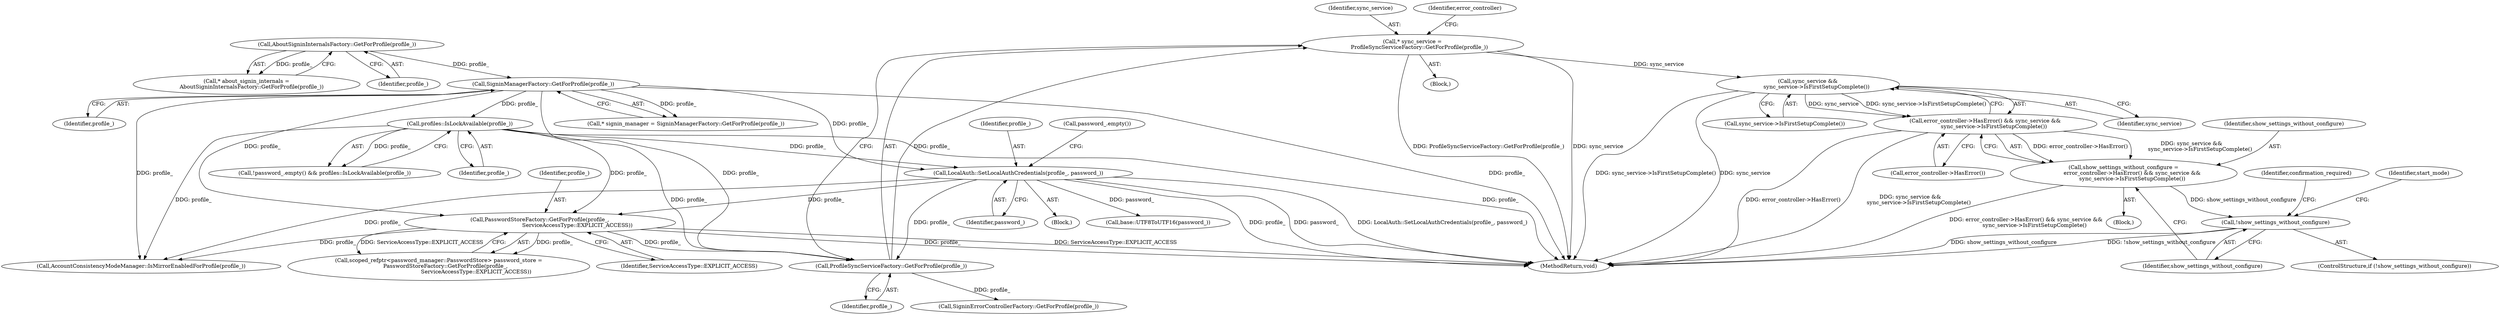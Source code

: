 digraph "0_Chrome_282f53ffdc3b1902da86f6a0791af736837efbf8_8@pointer" {
"1000251" [label="(Call,* sync_service =\n        ProfileSyncServiceFactory::GetForProfile(profile_))"];
"1000253" [label="(Call,ProfileSyncServiceFactory::GetForProfile(profile_))"];
"1000186" [label="(Call,PasswordStoreFactory::GetForProfile(profile_,\n                                            ServiceAccessType::EXPLICIT_ACCESS))"];
"1000170" [label="(Call,profiles::IsLockAvailable(profile_))"];
"1000146" [label="(Call,SigninManagerFactory::GetForProfile(profile_))"];
"1000123" [label="(Call,AboutSigninInternalsFactory::GetForProfile(profile_))"];
"1000173" [label="(Call,LocalAuth::SetLocalAuthCredentials(profile_, password_))"];
"1000276" [label="(Call,sync_service &&\n          sync_service->IsFirstSetupComplete())"];
"1000274" [label="(Call,error_controller->HasError() && sync_service &&\n          sync_service->IsFirstSetupComplete())"];
"1000272" [label="(Call,show_settings_without_configure =\n          error_controller->HasError() && sync_service &&\n          sync_service->IsFirstSetupComplete())"];
"1000280" [label="(Call,!show_settings_without_configure)"];
"1000197" [label="(Call,base::UTF8ToUTF16(password_))"];
"1000281" [label="(Identifier,show_settings_without_configure)"];
"1000146" [label="(Call,SigninManagerFactory::GetForProfile(profile_))"];
"1000273" [label="(Identifier,show_settings_without_configure)"];
"1000254" [label="(Identifier,profile_)"];
"1000276" [label="(Call,sync_service &&\n          sync_service->IsFirstSetupComplete())"];
"1000275" [label="(Call,error_controller->HasError())"];
"1000280" [label="(Call,!show_settings_without_configure)"];
"1000251" [label="(Call,* sync_service =\n        ProfileSyncServiceFactory::GetForProfile(profile_))"];
"1000174" [label="(Identifier,profile_)"];
"1000227" [label="(Call,AccountConsistencyModeManager::IsMirrorEnabledForProfile(profile_))"];
"1000170" [label="(Call,profiles::IsLockAvailable(profile_))"];
"1000180" [label="(Call,scoped_refptr<password_manager::PasswordStore> password_store =\n        PasswordStoreFactory::GetForProfile(profile_,\n                                            ServiceAccessType::EXPLICIT_ACCESS))"];
"1000274" [label="(Call,error_controller->HasError() && sync_service &&\n          sync_service->IsFirstSetupComplete())"];
"1000144" [label="(Call,* signin_manager = SigninManagerFactory::GetForProfile(profile_))"];
"1000270" [label="(Block,)"];
"1000187" [label="(Identifier,profile_)"];
"1000173" [label="(Call,LocalAuth::SetLocalAuthCredentials(profile_, password_))"];
"1000147" [label="(Identifier,profile_)"];
"1000249" [label="(Block,)"];
"1000252" [label="(Identifier,sync_service)"];
"1000279" [label="(ControlStructure,if (!show_settings_without_configure))"];
"1000283" [label="(Identifier,start_mode)"];
"1000186" [label="(Call,PasswordStoreFactory::GetForProfile(profile_,\n                                            ServiceAccessType::EXPLICIT_ACCESS))"];
"1000287" [label="(Identifier,confirmation_required)"];
"1000171" [label="(Identifier,profile_)"];
"1000253" [label="(Call,ProfileSyncServiceFactory::GetForProfile(profile_))"];
"1000178" [label="(Call,password_.empty())"];
"1000278" [label="(Call,sync_service->IsFirstSetupComplete())"];
"1000167" [label="(Call,!password_.empty() && profiles::IsLockAvailable(profile_))"];
"1000121" [label="(Call,* about_signin_internals =\n      AboutSigninInternalsFactory::GetForProfile(profile_))"];
"1000188" [label="(Identifier,ServiceAccessType::EXPLICIT_ACCESS)"];
"1000123" [label="(Call,AboutSigninInternalsFactory::GetForProfile(profile_))"];
"1000317" [label="(MethodReturn,void)"];
"1000175" [label="(Identifier,password_)"];
"1000277" [label="(Identifier,sync_service)"];
"1000124" [label="(Identifier,profile_)"];
"1000272" [label="(Call,show_settings_without_configure =\n          error_controller->HasError() && sync_service &&\n          sync_service->IsFirstSetupComplete())"];
"1000257" [label="(Identifier,error_controller)"];
"1000258" [label="(Call,SigninErrorControllerFactory::GetForProfile(profile_))"];
"1000172" [label="(Block,)"];
"1000251" -> "1000249"  [label="AST: "];
"1000251" -> "1000253"  [label="CFG: "];
"1000252" -> "1000251"  [label="AST: "];
"1000253" -> "1000251"  [label="AST: "];
"1000257" -> "1000251"  [label="CFG: "];
"1000251" -> "1000317"  [label="DDG: ProfileSyncServiceFactory::GetForProfile(profile_)"];
"1000251" -> "1000317"  [label="DDG: sync_service"];
"1000253" -> "1000251"  [label="DDG: profile_"];
"1000251" -> "1000276"  [label="DDG: sync_service"];
"1000253" -> "1000254"  [label="CFG: "];
"1000254" -> "1000253"  [label="AST: "];
"1000186" -> "1000253"  [label="DDG: profile_"];
"1000170" -> "1000253"  [label="DDG: profile_"];
"1000146" -> "1000253"  [label="DDG: profile_"];
"1000173" -> "1000253"  [label="DDG: profile_"];
"1000253" -> "1000258"  [label="DDG: profile_"];
"1000186" -> "1000180"  [label="AST: "];
"1000186" -> "1000188"  [label="CFG: "];
"1000187" -> "1000186"  [label="AST: "];
"1000188" -> "1000186"  [label="AST: "];
"1000180" -> "1000186"  [label="CFG: "];
"1000186" -> "1000317"  [label="DDG: ServiceAccessType::EXPLICIT_ACCESS"];
"1000186" -> "1000317"  [label="DDG: profile_"];
"1000186" -> "1000180"  [label="DDG: profile_"];
"1000186" -> "1000180"  [label="DDG: ServiceAccessType::EXPLICIT_ACCESS"];
"1000170" -> "1000186"  [label="DDG: profile_"];
"1000146" -> "1000186"  [label="DDG: profile_"];
"1000173" -> "1000186"  [label="DDG: profile_"];
"1000186" -> "1000227"  [label="DDG: profile_"];
"1000170" -> "1000167"  [label="AST: "];
"1000170" -> "1000171"  [label="CFG: "];
"1000171" -> "1000170"  [label="AST: "];
"1000167" -> "1000170"  [label="CFG: "];
"1000170" -> "1000317"  [label="DDG: profile_"];
"1000170" -> "1000167"  [label="DDG: profile_"];
"1000146" -> "1000170"  [label="DDG: profile_"];
"1000170" -> "1000173"  [label="DDG: profile_"];
"1000170" -> "1000227"  [label="DDG: profile_"];
"1000146" -> "1000144"  [label="AST: "];
"1000146" -> "1000147"  [label="CFG: "];
"1000147" -> "1000146"  [label="AST: "];
"1000144" -> "1000146"  [label="CFG: "];
"1000146" -> "1000317"  [label="DDG: profile_"];
"1000146" -> "1000144"  [label="DDG: profile_"];
"1000123" -> "1000146"  [label="DDG: profile_"];
"1000146" -> "1000173"  [label="DDG: profile_"];
"1000146" -> "1000227"  [label="DDG: profile_"];
"1000123" -> "1000121"  [label="AST: "];
"1000123" -> "1000124"  [label="CFG: "];
"1000124" -> "1000123"  [label="AST: "];
"1000121" -> "1000123"  [label="CFG: "];
"1000123" -> "1000121"  [label="DDG: profile_"];
"1000173" -> "1000172"  [label="AST: "];
"1000173" -> "1000175"  [label="CFG: "];
"1000174" -> "1000173"  [label="AST: "];
"1000175" -> "1000173"  [label="AST: "];
"1000178" -> "1000173"  [label="CFG: "];
"1000173" -> "1000317"  [label="DDG: LocalAuth::SetLocalAuthCredentials(profile_, password_)"];
"1000173" -> "1000317"  [label="DDG: profile_"];
"1000173" -> "1000317"  [label="DDG: password_"];
"1000173" -> "1000197"  [label="DDG: password_"];
"1000173" -> "1000227"  [label="DDG: profile_"];
"1000276" -> "1000274"  [label="AST: "];
"1000276" -> "1000277"  [label="CFG: "];
"1000276" -> "1000278"  [label="CFG: "];
"1000277" -> "1000276"  [label="AST: "];
"1000278" -> "1000276"  [label="AST: "];
"1000274" -> "1000276"  [label="CFG: "];
"1000276" -> "1000317"  [label="DDG: sync_service->IsFirstSetupComplete()"];
"1000276" -> "1000317"  [label="DDG: sync_service"];
"1000276" -> "1000274"  [label="DDG: sync_service"];
"1000276" -> "1000274"  [label="DDG: sync_service->IsFirstSetupComplete()"];
"1000274" -> "1000272"  [label="AST: "];
"1000274" -> "1000275"  [label="CFG: "];
"1000275" -> "1000274"  [label="AST: "];
"1000272" -> "1000274"  [label="CFG: "];
"1000274" -> "1000317"  [label="DDG: error_controller->HasError()"];
"1000274" -> "1000317"  [label="DDG: sync_service &&\n          sync_service->IsFirstSetupComplete()"];
"1000274" -> "1000272"  [label="DDG: error_controller->HasError()"];
"1000274" -> "1000272"  [label="DDG: sync_service &&\n          sync_service->IsFirstSetupComplete()"];
"1000272" -> "1000270"  [label="AST: "];
"1000273" -> "1000272"  [label="AST: "];
"1000281" -> "1000272"  [label="CFG: "];
"1000272" -> "1000317"  [label="DDG: error_controller->HasError() && sync_service &&\n          sync_service->IsFirstSetupComplete()"];
"1000272" -> "1000280"  [label="DDG: show_settings_without_configure"];
"1000280" -> "1000279"  [label="AST: "];
"1000280" -> "1000281"  [label="CFG: "];
"1000281" -> "1000280"  [label="AST: "];
"1000283" -> "1000280"  [label="CFG: "];
"1000287" -> "1000280"  [label="CFG: "];
"1000280" -> "1000317"  [label="DDG: !show_settings_without_configure"];
"1000280" -> "1000317"  [label="DDG: show_settings_without_configure"];
}
